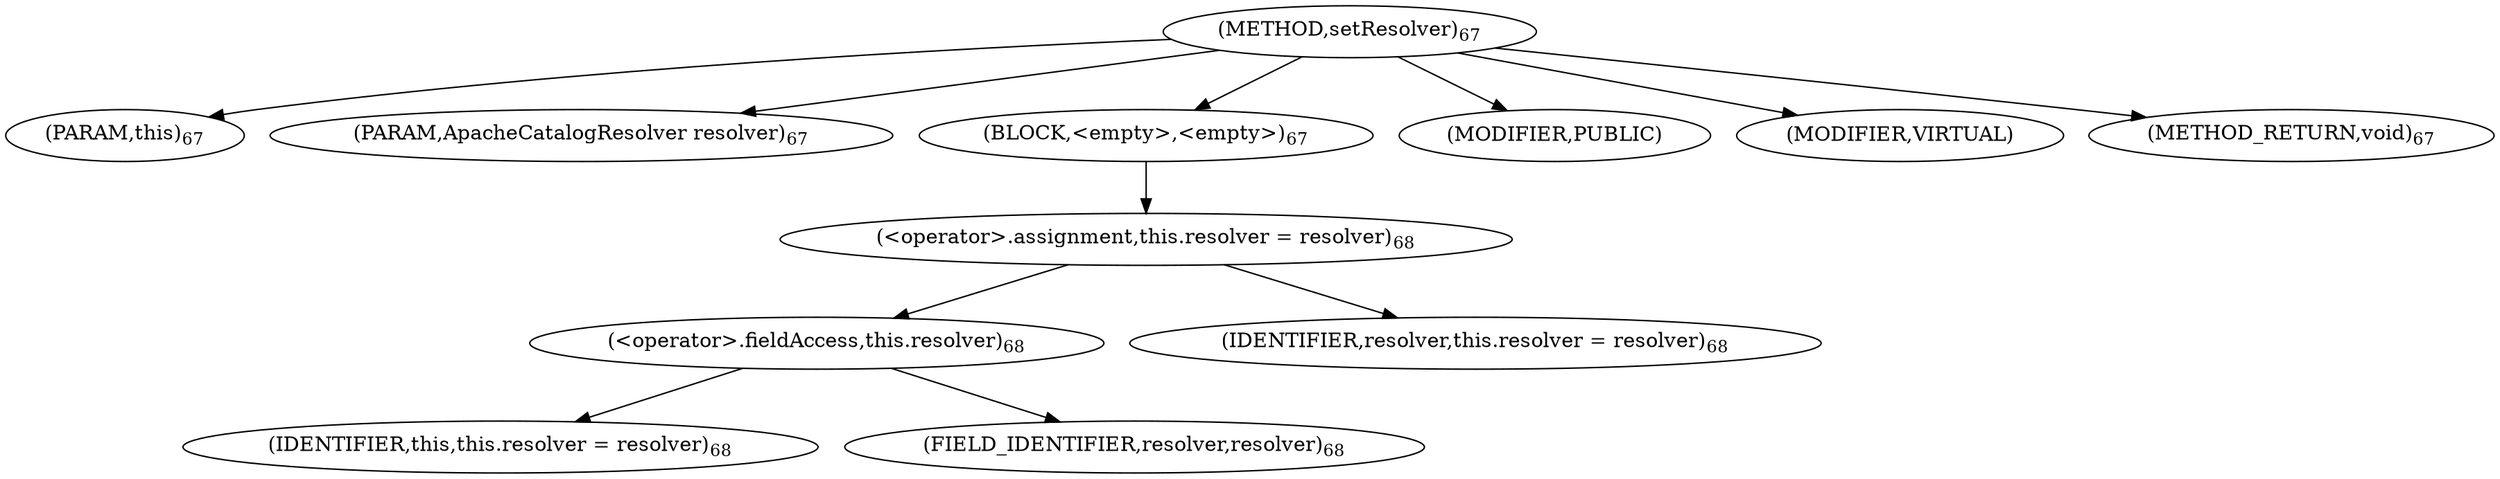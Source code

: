 digraph "setResolver" {  
"37" [label = <(METHOD,setResolver)<SUB>67</SUB>> ]
"4" [label = <(PARAM,this)<SUB>67</SUB>> ]
"38" [label = <(PARAM,ApacheCatalogResolver resolver)<SUB>67</SUB>> ]
"39" [label = <(BLOCK,&lt;empty&gt;,&lt;empty&gt;)<SUB>67</SUB>> ]
"40" [label = <(&lt;operator&gt;.assignment,this.resolver = resolver)<SUB>68</SUB>> ]
"41" [label = <(&lt;operator&gt;.fieldAccess,this.resolver)<SUB>68</SUB>> ]
"3" [label = <(IDENTIFIER,this,this.resolver = resolver)<SUB>68</SUB>> ]
"42" [label = <(FIELD_IDENTIFIER,resolver,resolver)<SUB>68</SUB>> ]
"43" [label = <(IDENTIFIER,resolver,this.resolver = resolver)<SUB>68</SUB>> ]
"44" [label = <(MODIFIER,PUBLIC)> ]
"45" [label = <(MODIFIER,VIRTUAL)> ]
"46" [label = <(METHOD_RETURN,void)<SUB>67</SUB>> ]
  "37" -> "4" 
  "37" -> "38" 
  "37" -> "39" 
  "37" -> "44" 
  "37" -> "45" 
  "37" -> "46" 
  "39" -> "40" 
  "40" -> "41" 
  "40" -> "43" 
  "41" -> "3" 
  "41" -> "42" 
}
